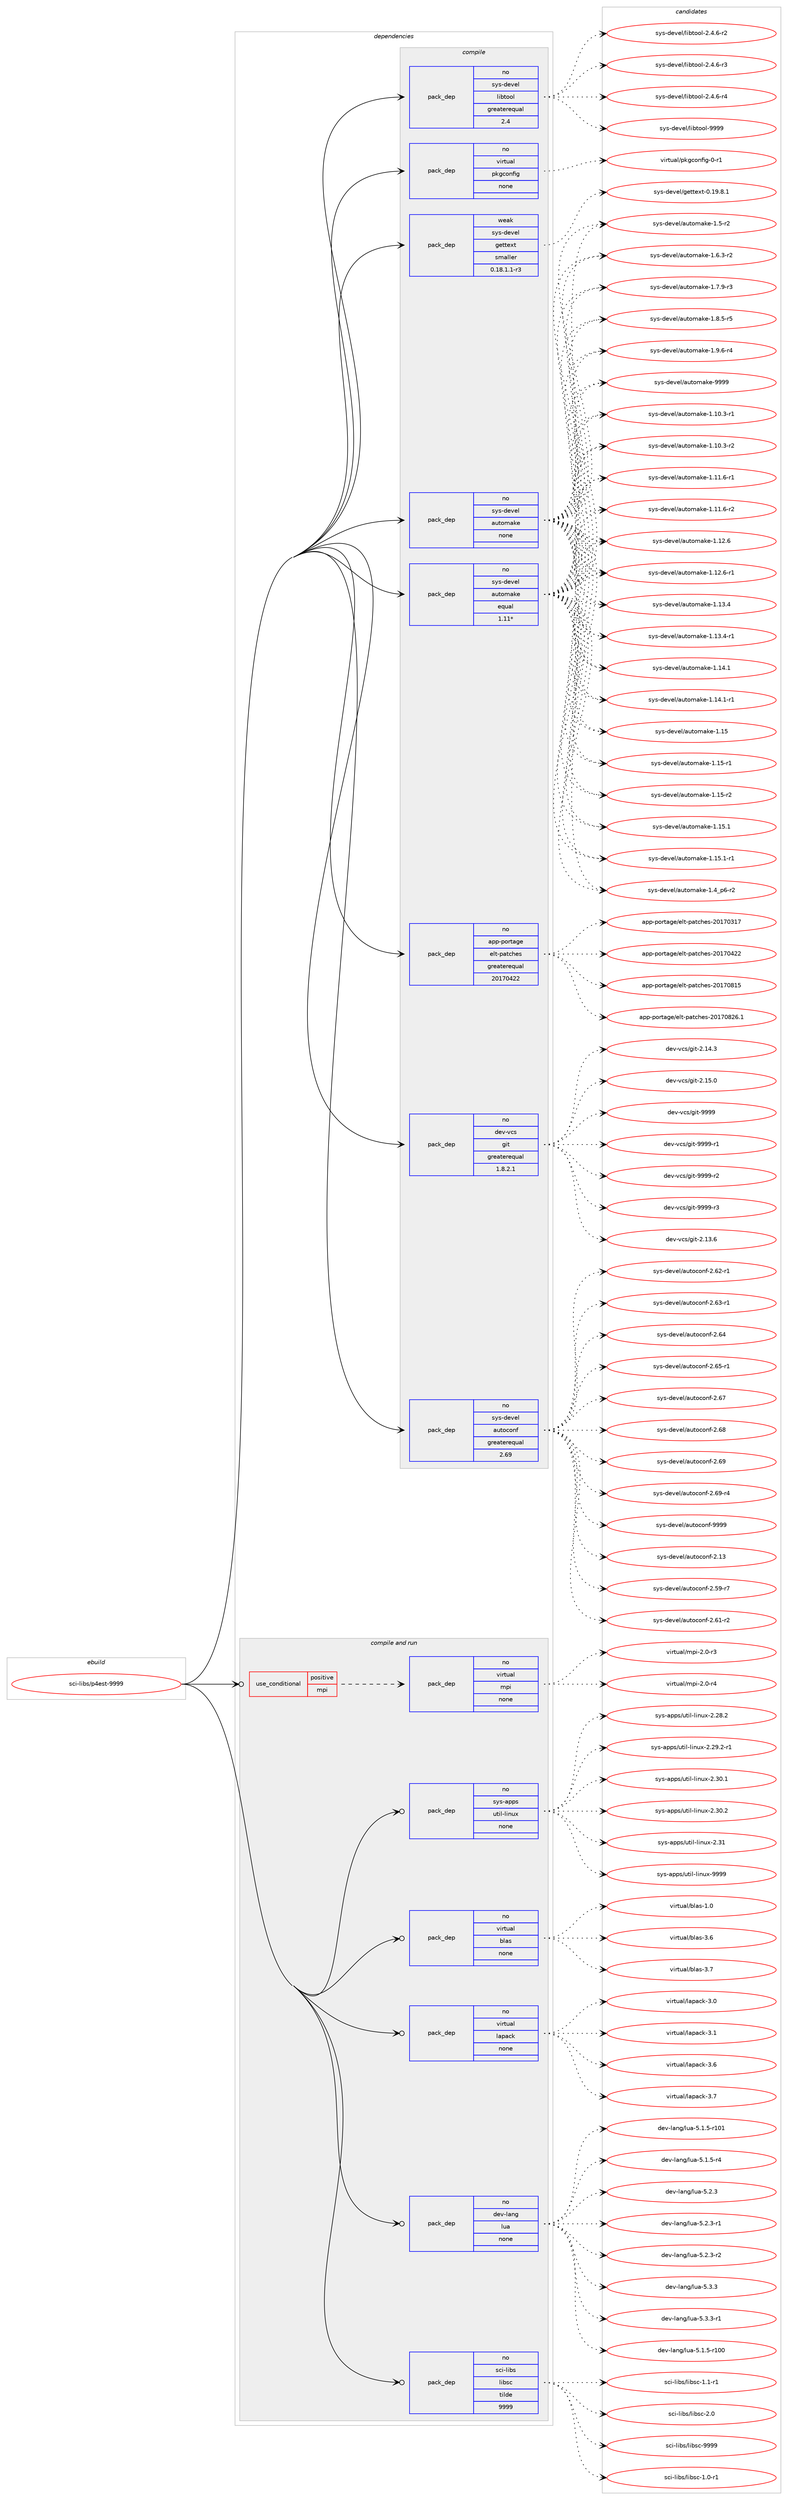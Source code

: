digraph prolog {

# *************
# Graph options
# *************

newrank=true;
concentrate=true;
compound=true;
graph [rankdir=LR,fontname=Helvetica,fontsize=10,ranksep=1.5];#, ranksep=2.5, nodesep=0.2];
edge  [arrowhead=vee];
node  [fontname=Helvetica,fontsize=10];

# **********
# The ebuild
# **********

subgraph cluster_leftcol {
color=gray;
rank=same;
label=<<i>ebuild</i>>;
id [label="sci-libs/p4est-9999", color=red, width=4, href="../sci-libs/p4est-9999.svg"];
}

# ****************
# The dependencies
# ****************

subgraph cluster_midcol {
color=gray;
label=<<i>dependencies</i>>;
subgraph cluster_compile {
fillcolor="#eeeeee";
style=filled;
label=<<i>compile</i>>;
subgraph pack334287 {
dependency453096 [label=<<TABLE BORDER="0" CELLBORDER="1" CELLSPACING="0" CELLPADDING="4" WIDTH="220"><TR><TD ROWSPAN="6" CELLPADDING="30">pack_dep</TD></TR><TR><TD WIDTH="110">no</TD></TR><TR><TD>app-portage</TD></TR><TR><TD>elt-patches</TD></TR><TR><TD>greaterequal</TD></TR><TR><TD>20170422</TD></TR></TABLE>>, shape=none, color=blue];
}
id:e -> dependency453096:w [weight=20,style="solid",arrowhead="vee"];
subgraph pack334288 {
dependency453097 [label=<<TABLE BORDER="0" CELLBORDER="1" CELLSPACING="0" CELLPADDING="4" WIDTH="220"><TR><TD ROWSPAN="6" CELLPADDING="30">pack_dep</TD></TR><TR><TD WIDTH="110">no</TD></TR><TR><TD>dev-vcs</TD></TR><TR><TD>git</TD></TR><TR><TD>greaterequal</TD></TR><TR><TD>1.8.2.1</TD></TR></TABLE>>, shape=none, color=blue];
}
id:e -> dependency453097:w [weight=20,style="solid",arrowhead="vee"];
subgraph pack334289 {
dependency453098 [label=<<TABLE BORDER="0" CELLBORDER="1" CELLSPACING="0" CELLPADDING="4" WIDTH="220"><TR><TD ROWSPAN="6" CELLPADDING="30">pack_dep</TD></TR><TR><TD WIDTH="110">no</TD></TR><TR><TD>sys-devel</TD></TR><TR><TD>autoconf</TD></TR><TR><TD>greaterequal</TD></TR><TR><TD>2.69</TD></TR></TABLE>>, shape=none, color=blue];
}
id:e -> dependency453098:w [weight=20,style="solid",arrowhead="vee"];
subgraph pack334290 {
dependency453099 [label=<<TABLE BORDER="0" CELLBORDER="1" CELLSPACING="0" CELLPADDING="4" WIDTH="220"><TR><TD ROWSPAN="6" CELLPADDING="30">pack_dep</TD></TR><TR><TD WIDTH="110">no</TD></TR><TR><TD>sys-devel</TD></TR><TR><TD>automake</TD></TR><TR><TD>equal</TD></TR><TR><TD>1.11*</TD></TR></TABLE>>, shape=none, color=blue];
}
id:e -> dependency453099:w [weight=20,style="solid",arrowhead="vee"];
subgraph pack334291 {
dependency453100 [label=<<TABLE BORDER="0" CELLBORDER="1" CELLSPACING="0" CELLPADDING="4" WIDTH="220"><TR><TD ROWSPAN="6" CELLPADDING="30">pack_dep</TD></TR><TR><TD WIDTH="110">no</TD></TR><TR><TD>sys-devel</TD></TR><TR><TD>automake</TD></TR><TR><TD>none</TD></TR><TR><TD></TD></TR></TABLE>>, shape=none, color=blue];
}
id:e -> dependency453100:w [weight=20,style="solid",arrowhead="vee"];
subgraph pack334292 {
dependency453101 [label=<<TABLE BORDER="0" CELLBORDER="1" CELLSPACING="0" CELLPADDING="4" WIDTH="220"><TR><TD ROWSPAN="6" CELLPADDING="30">pack_dep</TD></TR><TR><TD WIDTH="110">no</TD></TR><TR><TD>sys-devel</TD></TR><TR><TD>libtool</TD></TR><TR><TD>greaterequal</TD></TR><TR><TD>2.4</TD></TR></TABLE>>, shape=none, color=blue];
}
id:e -> dependency453101:w [weight=20,style="solid",arrowhead="vee"];
subgraph pack334293 {
dependency453102 [label=<<TABLE BORDER="0" CELLBORDER="1" CELLSPACING="0" CELLPADDING="4" WIDTH="220"><TR><TD ROWSPAN="6" CELLPADDING="30">pack_dep</TD></TR><TR><TD WIDTH="110">no</TD></TR><TR><TD>virtual</TD></TR><TR><TD>pkgconfig</TD></TR><TR><TD>none</TD></TR><TR><TD></TD></TR></TABLE>>, shape=none, color=blue];
}
id:e -> dependency453102:w [weight=20,style="solid",arrowhead="vee"];
subgraph pack334294 {
dependency453103 [label=<<TABLE BORDER="0" CELLBORDER="1" CELLSPACING="0" CELLPADDING="4" WIDTH="220"><TR><TD ROWSPAN="6" CELLPADDING="30">pack_dep</TD></TR><TR><TD WIDTH="110">weak</TD></TR><TR><TD>sys-devel</TD></TR><TR><TD>gettext</TD></TR><TR><TD>smaller</TD></TR><TR><TD>0.18.1.1-r3</TD></TR></TABLE>>, shape=none, color=blue];
}
id:e -> dependency453103:w [weight=20,style="solid",arrowhead="vee"];
}
subgraph cluster_compileandrun {
fillcolor="#eeeeee";
style=filled;
label=<<i>compile and run</i>>;
subgraph cond110888 {
dependency453104 [label=<<TABLE BORDER="0" CELLBORDER="1" CELLSPACING="0" CELLPADDING="4"><TR><TD ROWSPAN="3" CELLPADDING="10">use_conditional</TD></TR><TR><TD>positive</TD></TR><TR><TD>mpi</TD></TR></TABLE>>, shape=none, color=red];
subgraph pack334295 {
dependency453105 [label=<<TABLE BORDER="0" CELLBORDER="1" CELLSPACING="0" CELLPADDING="4" WIDTH="220"><TR><TD ROWSPAN="6" CELLPADDING="30">pack_dep</TD></TR><TR><TD WIDTH="110">no</TD></TR><TR><TD>virtual</TD></TR><TR><TD>mpi</TD></TR><TR><TD>none</TD></TR><TR><TD></TD></TR></TABLE>>, shape=none, color=blue];
}
dependency453104:e -> dependency453105:w [weight=20,style="dashed",arrowhead="vee"];
}
id:e -> dependency453104:w [weight=20,style="solid",arrowhead="odotvee"];
subgraph pack334296 {
dependency453106 [label=<<TABLE BORDER="0" CELLBORDER="1" CELLSPACING="0" CELLPADDING="4" WIDTH="220"><TR><TD ROWSPAN="6" CELLPADDING="30">pack_dep</TD></TR><TR><TD WIDTH="110">no</TD></TR><TR><TD>dev-lang</TD></TR><TR><TD>lua</TD></TR><TR><TD>none</TD></TR><TR><TD></TD></TR></TABLE>>, shape=none, color=blue];
}
id:e -> dependency453106:w [weight=20,style="solid",arrowhead="odotvee"];
subgraph pack334297 {
dependency453107 [label=<<TABLE BORDER="0" CELLBORDER="1" CELLSPACING="0" CELLPADDING="4" WIDTH="220"><TR><TD ROWSPAN="6" CELLPADDING="30">pack_dep</TD></TR><TR><TD WIDTH="110">no</TD></TR><TR><TD>sci-libs</TD></TR><TR><TD>libsc</TD></TR><TR><TD>tilde</TD></TR><TR><TD>9999</TD></TR></TABLE>>, shape=none, color=blue];
}
id:e -> dependency453107:w [weight=20,style="solid",arrowhead="odotvee"];
subgraph pack334298 {
dependency453108 [label=<<TABLE BORDER="0" CELLBORDER="1" CELLSPACING="0" CELLPADDING="4" WIDTH="220"><TR><TD ROWSPAN="6" CELLPADDING="30">pack_dep</TD></TR><TR><TD WIDTH="110">no</TD></TR><TR><TD>sys-apps</TD></TR><TR><TD>util-linux</TD></TR><TR><TD>none</TD></TR><TR><TD></TD></TR></TABLE>>, shape=none, color=blue];
}
id:e -> dependency453108:w [weight=20,style="solid",arrowhead="odotvee"];
subgraph pack334299 {
dependency453109 [label=<<TABLE BORDER="0" CELLBORDER="1" CELLSPACING="0" CELLPADDING="4" WIDTH="220"><TR><TD ROWSPAN="6" CELLPADDING="30">pack_dep</TD></TR><TR><TD WIDTH="110">no</TD></TR><TR><TD>virtual</TD></TR><TR><TD>blas</TD></TR><TR><TD>none</TD></TR><TR><TD></TD></TR></TABLE>>, shape=none, color=blue];
}
id:e -> dependency453109:w [weight=20,style="solid",arrowhead="odotvee"];
subgraph pack334300 {
dependency453110 [label=<<TABLE BORDER="0" CELLBORDER="1" CELLSPACING="0" CELLPADDING="4" WIDTH="220"><TR><TD ROWSPAN="6" CELLPADDING="30">pack_dep</TD></TR><TR><TD WIDTH="110">no</TD></TR><TR><TD>virtual</TD></TR><TR><TD>lapack</TD></TR><TR><TD>none</TD></TR><TR><TD></TD></TR></TABLE>>, shape=none, color=blue];
}
id:e -> dependency453110:w [weight=20,style="solid",arrowhead="odotvee"];
}
subgraph cluster_run {
fillcolor="#eeeeee";
style=filled;
label=<<i>run</i>>;
}
}

# **************
# The candidates
# **************

subgraph cluster_choices {
rank=same;
color=gray;
label=<<i>candidates</i>>;

subgraph choice334287 {
color=black;
nodesep=1;
choice97112112451121111141169710310147101108116451129711699104101115455048495548514955 [label="app-portage/elt-patches-20170317", color=red, width=4,href="../app-portage/elt-patches-20170317.svg"];
choice97112112451121111141169710310147101108116451129711699104101115455048495548525050 [label="app-portage/elt-patches-20170422", color=red, width=4,href="../app-portage/elt-patches-20170422.svg"];
choice97112112451121111141169710310147101108116451129711699104101115455048495548564953 [label="app-portage/elt-patches-20170815", color=red, width=4,href="../app-portage/elt-patches-20170815.svg"];
choice971121124511211111411697103101471011081164511297116991041011154550484955485650544649 [label="app-portage/elt-patches-20170826.1", color=red, width=4,href="../app-portage/elt-patches-20170826.1.svg"];
dependency453096:e -> choice97112112451121111141169710310147101108116451129711699104101115455048495548514955:w [style=dotted,weight="100"];
dependency453096:e -> choice97112112451121111141169710310147101108116451129711699104101115455048495548525050:w [style=dotted,weight="100"];
dependency453096:e -> choice97112112451121111141169710310147101108116451129711699104101115455048495548564953:w [style=dotted,weight="100"];
dependency453096:e -> choice971121124511211111411697103101471011081164511297116991041011154550484955485650544649:w [style=dotted,weight="100"];
}
subgraph choice334288 {
color=black;
nodesep=1;
choice10010111845118991154710310511645504649514654 [label="dev-vcs/git-2.13.6", color=red, width=4,href="../dev-vcs/git-2.13.6.svg"];
choice10010111845118991154710310511645504649524651 [label="dev-vcs/git-2.14.3", color=red, width=4,href="../dev-vcs/git-2.14.3.svg"];
choice10010111845118991154710310511645504649534648 [label="dev-vcs/git-2.15.0", color=red, width=4,href="../dev-vcs/git-2.15.0.svg"];
choice1001011184511899115471031051164557575757 [label="dev-vcs/git-9999", color=red, width=4,href="../dev-vcs/git-9999.svg"];
choice10010111845118991154710310511645575757574511449 [label="dev-vcs/git-9999-r1", color=red, width=4,href="../dev-vcs/git-9999-r1.svg"];
choice10010111845118991154710310511645575757574511450 [label="dev-vcs/git-9999-r2", color=red, width=4,href="../dev-vcs/git-9999-r2.svg"];
choice10010111845118991154710310511645575757574511451 [label="dev-vcs/git-9999-r3", color=red, width=4,href="../dev-vcs/git-9999-r3.svg"];
dependency453097:e -> choice10010111845118991154710310511645504649514654:w [style=dotted,weight="100"];
dependency453097:e -> choice10010111845118991154710310511645504649524651:w [style=dotted,weight="100"];
dependency453097:e -> choice10010111845118991154710310511645504649534648:w [style=dotted,weight="100"];
dependency453097:e -> choice1001011184511899115471031051164557575757:w [style=dotted,weight="100"];
dependency453097:e -> choice10010111845118991154710310511645575757574511449:w [style=dotted,weight="100"];
dependency453097:e -> choice10010111845118991154710310511645575757574511450:w [style=dotted,weight="100"];
dependency453097:e -> choice10010111845118991154710310511645575757574511451:w [style=dotted,weight="100"];
}
subgraph choice334289 {
color=black;
nodesep=1;
choice115121115451001011181011084797117116111991111101024550464951 [label="sys-devel/autoconf-2.13", color=red, width=4,href="../sys-devel/autoconf-2.13.svg"];
choice1151211154510010111810110847971171161119911111010245504653574511455 [label="sys-devel/autoconf-2.59-r7", color=red, width=4,href="../sys-devel/autoconf-2.59-r7.svg"];
choice1151211154510010111810110847971171161119911111010245504654494511450 [label="sys-devel/autoconf-2.61-r2", color=red, width=4,href="../sys-devel/autoconf-2.61-r2.svg"];
choice1151211154510010111810110847971171161119911111010245504654504511449 [label="sys-devel/autoconf-2.62-r1", color=red, width=4,href="../sys-devel/autoconf-2.62-r1.svg"];
choice1151211154510010111810110847971171161119911111010245504654514511449 [label="sys-devel/autoconf-2.63-r1", color=red, width=4,href="../sys-devel/autoconf-2.63-r1.svg"];
choice115121115451001011181011084797117116111991111101024550465452 [label="sys-devel/autoconf-2.64", color=red, width=4,href="../sys-devel/autoconf-2.64.svg"];
choice1151211154510010111810110847971171161119911111010245504654534511449 [label="sys-devel/autoconf-2.65-r1", color=red, width=4,href="../sys-devel/autoconf-2.65-r1.svg"];
choice115121115451001011181011084797117116111991111101024550465455 [label="sys-devel/autoconf-2.67", color=red, width=4,href="../sys-devel/autoconf-2.67.svg"];
choice115121115451001011181011084797117116111991111101024550465456 [label="sys-devel/autoconf-2.68", color=red, width=4,href="../sys-devel/autoconf-2.68.svg"];
choice115121115451001011181011084797117116111991111101024550465457 [label="sys-devel/autoconf-2.69", color=red, width=4,href="../sys-devel/autoconf-2.69.svg"];
choice1151211154510010111810110847971171161119911111010245504654574511452 [label="sys-devel/autoconf-2.69-r4", color=red, width=4,href="../sys-devel/autoconf-2.69-r4.svg"];
choice115121115451001011181011084797117116111991111101024557575757 [label="sys-devel/autoconf-9999", color=red, width=4,href="../sys-devel/autoconf-9999.svg"];
dependency453098:e -> choice115121115451001011181011084797117116111991111101024550464951:w [style=dotted,weight="100"];
dependency453098:e -> choice1151211154510010111810110847971171161119911111010245504653574511455:w [style=dotted,weight="100"];
dependency453098:e -> choice1151211154510010111810110847971171161119911111010245504654494511450:w [style=dotted,weight="100"];
dependency453098:e -> choice1151211154510010111810110847971171161119911111010245504654504511449:w [style=dotted,weight="100"];
dependency453098:e -> choice1151211154510010111810110847971171161119911111010245504654514511449:w [style=dotted,weight="100"];
dependency453098:e -> choice115121115451001011181011084797117116111991111101024550465452:w [style=dotted,weight="100"];
dependency453098:e -> choice1151211154510010111810110847971171161119911111010245504654534511449:w [style=dotted,weight="100"];
dependency453098:e -> choice115121115451001011181011084797117116111991111101024550465455:w [style=dotted,weight="100"];
dependency453098:e -> choice115121115451001011181011084797117116111991111101024550465456:w [style=dotted,weight="100"];
dependency453098:e -> choice115121115451001011181011084797117116111991111101024550465457:w [style=dotted,weight="100"];
dependency453098:e -> choice1151211154510010111810110847971171161119911111010245504654574511452:w [style=dotted,weight="100"];
dependency453098:e -> choice115121115451001011181011084797117116111991111101024557575757:w [style=dotted,weight="100"];
}
subgraph choice334290 {
color=black;
nodesep=1;
choice11512111545100101118101108479711711611110997107101454946494846514511449 [label="sys-devel/automake-1.10.3-r1", color=red, width=4,href="../sys-devel/automake-1.10.3-r1.svg"];
choice11512111545100101118101108479711711611110997107101454946494846514511450 [label="sys-devel/automake-1.10.3-r2", color=red, width=4,href="../sys-devel/automake-1.10.3-r2.svg"];
choice11512111545100101118101108479711711611110997107101454946494946544511449 [label="sys-devel/automake-1.11.6-r1", color=red, width=4,href="../sys-devel/automake-1.11.6-r1.svg"];
choice11512111545100101118101108479711711611110997107101454946494946544511450 [label="sys-devel/automake-1.11.6-r2", color=red, width=4,href="../sys-devel/automake-1.11.6-r2.svg"];
choice1151211154510010111810110847971171161111099710710145494649504654 [label="sys-devel/automake-1.12.6", color=red, width=4,href="../sys-devel/automake-1.12.6.svg"];
choice11512111545100101118101108479711711611110997107101454946495046544511449 [label="sys-devel/automake-1.12.6-r1", color=red, width=4,href="../sys-devel/automake-1.12.6-r1.svg"];
choice1151211154510010111810110847971171161111099710710145494649514652 [label="sys-devel/automake-1.13.4", color=red, width=4,href="../sys-devel/automake-1.13.4.svg"];
choice11512111545100101118101108479711711611110997107101454946495146524511449 [label="sys-devel/automake-1.13.4-r1", color=red, width=4,href="../sys-devel/automake-1.13.4-r1.svg"];
choice1151211154510010111810110847971171161111099710710145494649524649 [label="sys-devel/automake-1.14.1", color=red, width=4,href="../sys-devel/automake-1.14.1.svg"];
choice11512111545100101118101108479711711611110997107101454946495246494511449 [label="sys-devel/automake-1.14.1-r1", color=red, width=4,href="../sys-devel/automake-1.14.1-r1.svg"];
choice115121115451001011181011084797117116111109971071014549464953 [label="sys-devel/automake-1.15", color=red, width=4,href="../sys-devel/automake-1.15.svg"];
choice1151211154510010111810110847971171161111099710710145494649534511449 [label="sys-devel/automake-1.15-r1", color=red, width=4,href="../sys-devel/automake-1.15-r1.svg"];
choice1151211154510010111810110847971171161111099710710145494649534511450 [label="sys-devel/automake-1.15-r2", color=red, width=4,href="../sys-devel/automake-1.15-r2.svg"];
choice1151211154510010111810110847971171161111099710710145494649534649 [label="sys-devel/automake-1.15.1", color=red, width=4,href="../sys-devel/automake-1.15.1.svg"];
choice11512111545100101118101108479711711611110997107101454946495346494511449 [label="sys-devel/automake-1.15.1-r1", color=red, width=4,href="../sys-devel/automake-1.15.1-r1.svg"];
choice115121115451001011181011084797117116111109971071014549465295112544511450 [label="sys-devel/automake-1.4_p6-r2", color=red, width=4,href="../sys-devel/automake-1.4_p6-r2.svg"];
choice11512111545100101118101108479711711611110997107101454946534511450 [label="sys-devel/automake-1.5-r2", color=red, width=4,href="../sys-devel/automake-1.5-r2.svg"];
choice115121115451001011181011084797117116111109971071014549465446514511450 [label="sys-devel/automake-1.6.3-r2", color=red, width=4,href="../sys-devel/automake-1.6.3-r2.svg"];
choice115121115451001011181011084797117116111109971071014549465546574511451 [label="sys-devel/automake-1.7.9-r3", color=red, width=4,href="../sys-devel/automake-1.7.9-r3.svg"];
choice115121115451001011181011084797117116111109971071014549465646534511453 [label="sys-devel/automake-1.8.5-r5", color=red, width=4,href="../sys-devel/automake-1.8.5-r5.svg"];
choice115121115451001011181011084797117116111109971071014549465746544511452 [label="sys-devel/automake-1.9.6-r4", color=red, width=4,href="../sys-devel/automake-1.9.6-r4.svg"];
choice115121115451001011181011084797117116111109971071014557575757 [label="sys-devel/automake-9999", color=red, width=4,href="../sys-devel/automake-9999.svg"];
dependency453099:e -> choice11512111545100101118101108479711711611110997107101454946494846514511449:w [style=dotted,weight="100"];
dependency453099:e -> choice11512111545100101118101108479711711611110997107101454946494846514511450:w [style=dotted,weight="100"];
dependency453099:e -> choice11512111545100101118101108479711711611110997107101454946494946544511449:w [style=dotted,weight="100"];
dependency453099:e -> choice11512111545100101118101108479711711611110997107101454946494946544511450:w [style=dotted,weight="100"];
dependency453099:e -> choice1151211154510010111810110847971171161111099710710145494649504654:w [style=dotted,weight="100"];
dependency453099:e -> choice11512111545100101118101108479711711611110997107101454946495046544511449:w [style=dotted,weight="100"];
dependency453099:e -> choice1151211154510010111810110847971171161111099710710145494649514652:w [style=dotted,weight="100"];
dependency453099:e -> choice11512111545100101118101108479711711611110997107101454946495146524511449:w [style=dotted,weight="100"];
dependency453099:e -> choice1151211154510010111810110847971171161111099710710145494649524649:w [style=dotted,weight="100"];
dependency453099:e -> choice11512111545100101118101108479711711611110997107101454946495246494511449:w [style=dotted,weight="100"];
dependency453099:e -> choice115121115451001011181011084797117116111109971071014549464953:w [style=dotted,weight="100"];
dependency453099:e -> choice1151211154510010111810110847971171161111099710710145494649534511449:w [style=dotted,weight="100"];
dependency453099:e -> choice1151211154510010111810110847971171161111099710710145494649534511450:w [style=dotted,weight="100"];
dependency453099:e -> choice1151211154510010111810110847971171161111099710710145494649534649:w [style=dotted,weight="100"];
dependency453099:e -> choice11512111545100101118101108479711711611110997107101454946495346494511449:w [style=dotted,weight="100"];
dependency453099:e -> choice115121115451001011181011084797117116111109971071014549465295112544511450:w [style=dotted,weight="100"];
dependency453099:e -> choice11512111545100101118101108479711711611110997107101454946534511450:w [style=dotted,weight="100"];
dependency453099:e -> choice115121115451001011181011084797117116111109971071014549465446514511450:w [style=dotted,weight="100"];
dependency453099:e -> choice115121115451001011181011084797117116111109971071014549465546574511451:w [style=dotted,weight="100"];
dependency453099:e -> choice115121115451001011181011084797117116111109971071014549465646534511453:w [style=dotted,weight="100"];
dependency453099:e -> choice115121115451001011181011084797117116111109971071014549465746544511452:w [style=dotted,weight="100"];
dependency453099:e -> choice115121115451001011181011084797117116111109971071014557575757:w [style=dotted,weight="100"];
}
subgraph choice334291 {
color=black;
nodesep=1;
choice11512111545100101118101108479711711611110997107101454946494846514511449 [label="sys-devel/automake-1.10.3-r1", color=red, width=4,href="../sys-devel/automake-1.10.3-r1.svg"];
choice11512111545100101118101108479711711611110997107101454946494846514511450 [label="sys-devel/automake-1.10.3-r2", color=red, width=4,href="../sys-devel/automake-1.10.3-r2.svg"];
choice11512111545100101118101108479711711611110997107101454946494946544511449 [label="sys-devel/automake-1.11.6-r1", color=red, width=4,href="../sys-devel/automake-1.11.6-r1.svg"];
choice11512111545100101118101108479711711611110997107101454946494946544511450 [label="sys-devel/automake-1.11.6-r2", color=red, width=4,href="../sys-devel/automake-1.11.6-r2.svg"];
choice1151211154510010111810110847971171161111099710710145494649504654 [label="sys-devel/automake-1.12.6", color=red, width=4,href="../sys-devel/automake-1.12.6.svg"];
choice11512111545100101118101108479711711611110997107101454946495046544511449 [label="sys-devel/automake-1.12.6-r1", color=red, width=4,href="../sys-devel/automake-1.12.6-r1.svg"];
choice1151211154510010111810110847971171161111099710710145494649514652 [label="sys-devel/automake-1.13.4", color=red, width=4,href="../sys-devel/automake-1.13.4.svg"];
choice11512111545100101118101108479711711611110997107101454946495146524511449 [label="sys-devel/automake-1.13.4-r1", color=red, width=4,href="../sys-devel/automake-1.13.4-r1.svg"];
choice1151211154510010111810110847971171161111099710710145494649524649 [label="sys-devel/automake-1.14.1", color=red, width=4,href="../sys-devel/automake-1.14.1.svg"];
choice11512111545100101118101108479711711611110997107101454946495246494511449 [label="sys-devel/automake-1.14.1-r1", color=red, width=4,href="../sys-devel/automake-1.14.1-r1.svg"];
choice115121115451001011181011084797117116111109971071014549464953 [label="sys-devel/automake-1.15", color=red, width=4,href="../sys-devel/automake-1.15.svg"];
choice1151211154510010111810110847971171161111099710710145494649534511449 [label="sys-devel/automake-1.15-r1", color=red, width=4,href="../sys-devel/automake-1.15-r1.svg"];
choice1151211154510010111810110847971171161111099710710145494649534511450 [label="sys-devel/automake-1.15-r2", color=red, width=4,href="../sys-devel/automake-1.15-r2.svg"];
choice1151211154510010111810110847971171161111099710710145494649534649 [label="sys-devel/automake-1.15.1", color=red, width=4,href="../sys-devel/automake-1.15.1.svg"];
choice11512111545100101118101108479711711611110997107101454946495346494511449 [label="sys-devel/automake-1.15.1-r1", color=red, width=4,href="../sys-devel/automake-1.15.1-r1.svg"];
choice115121115451001011181011084797117116111109971071014549465295112544511450 [label="sys-devel/automake-1.4_p6-r2", color=red, width=4,href="../sys-devel/automake-1.4_p6-r2.svg"];
choice11512111545100101118101108479711711611110997107101454946534511450 [label="sys-devel/automake-1.5-r2", color=red, width=4,href="../sys-devel/automake-1.5-r2.svg"];
choice115121115451001011181011084797117116111109971071014549465446514511450 [label="sys-devel/automake-1.6.3-r2", color=red, width=4,href="../sys-devel/automake-1.6.3-r2.svg"];
choice115121115451001011181011084797117116111109971071014549465546574511451 [label="sys-devel/automake-1.7.9-r3", color=red, width=4,href="../sys-devel/automake-1.7.9-r3.svg"];
choice115121115451001011181011084797117116111109971071014549465646534511453 [label="sys-devel/automake-1.8.5-r5", color=red, width=4,href="../sys-devel/automake-1.8.5-r5.svg"];
choice115121115451001011181011084797117116111109971071014549465746544511452 [label="sys-devel/automake-1.9.6-r4", color=red, width=4,href="../sys-devel/automake-1.9.6-r4.svg"];
choice115121115451001011181011084797117116111109971071014557575757 [label="sys-devel/automake-9999", color=red, width=4,href="../sys-devel/automake-9999.svg"];
dependency453100:e -> choice11512111545100101118101108479711711611110997107101454946494846514511449:w [style=dotted,weight="100"];
dependency453100:e -> choice11512111545100101118101108479711711611110997107101454946494846514511450:w [style=dotted,weight="100"];
dependency453100:e -> choice11512111545100101118101108479711711611110997107101454946494946544511449:w [style=dotted,weight="100"];
dependency453100:e -> choice11512111545100101118101108479711711611110997107101454946494946544511450:w [style=dotted,weight="100"];
dependency453100:e -> choice1151211154510010111810110847971171161111099710710145494649504654:w [style=dotted,weight="100"];
dependency453100:e -> choice11512111545100101118101108479711711611110997107101454946495046544511449:w [style=dotted,weight="100"];
dependency453100:e -> choice1151211154510010111810110847971171161111099710710145494649514652:w [style=dotted,weight="100"];
dependency453100:e -> choice11512111545100101118101108479711711611110997107101454946495146524511449:w [style=dotted,weight="100"];
dependency453100:e -> choice1151211154510010111810110847971171161111099710710145494649524649:w [style=dotted,weight="100"];
dependency453100:e -> choice11512111545100101118101108479711711611110997107101454946495246494511449:w [style=dotted,weight="100"];
dependency453100:e -> choice115121115451001011181011084797117116111109971071014549464953:w [style=dotted,weight="100"];
dependency453100:e -> choice1151211154510010111810110847971171161111099710710145494649534511449:w [style=dotted,weight="100"];
dependency453100:e -> choice1151211154510010111810110847971171161111099710710145494649534511450:w [style=dotted,weight="100"];
dependency453100:e -> choice1151211154510010111810110847971171161111099710710145494649534649:w [style=dotted,weight="100"];
dependency453100:e -> choice11512111545100101118101108479711711611110997107101454946495346494511449:w [style=dotted,weight="100"];
dependency453100:e -> choice115121115451001011181011084797117116111109971071014549465295112544511450:w [style=dotted,weight="100"];
dependency453100:e -> choice11512111545100101118101108479711711611110997107101454946534511450:w [style=dotted,weight="100"];
dependency453100:e -> choice115121115451001011181011084797117116111109971071014549465446514511450:w [style=dotted,weight="100"];
dependency453100:e -> choice115121115451001011181011084797117116111109971071014549465546574511451:w [style=dotted,weight="100"];
dependency453100:e -> choice115121115451001011181011084797117116111109971071014549465646534511453:w [style=dotted,weight="100"];
dependency453100:e -> choice115121115451001011181011084797117116111109971071014549465746544511452:w [style=dotted,weight="100"];
dependency453100:e -> choice115121115451001011181011084797117116111109971071014557575757:w [style=dotted,weight="100"];
}
subgraph choice334292 {
color=black;
nodesep=1;
choice1151211154510010111810110847108105981161111111084550465246544511450 [label="sys-devel/libtool-2.4.6-r2", color=red, width=4,href="../sys-devel/libtool-2.4.6-r2.svg"];
choice1151211154510010111810110847108105981161111111084550465246544511451 [label="sys-devel/libtool-2.4.6-r3", color=red, width=4,href="../sys-devel/libtool-2.4.6-r3.svg"];
choice1151211154510010111810110847108105981161111111084550465246544511452 [label="sys-devel/libtool-2.4.6-r4", color=red, width=4,href="../sys-devel/libtool-2.4.6-r4.svg"];
choice1151211154510010111810110847108105981161111111084557575757 [label="sys-devel/libtool-9999", color=red, width=4,href="../sys-devel/libtool-9999.svg"];
dependency453101:e -> choice1151211154510010111810110847108105981161111111084550465246544511450:w [style=dotted,weight="100"];
dependency453101:e -> choice1151211154510010111810110847108105981161111111084550465246544511451:w [style=dotted,weight="100"];
dependency453101:e -> choice1151211154510010111810110847108105981161111111084550465246544511452:w [style=dotted,weight="100"];
dependency453101:e -> choice1151211154510010111810110847108105981161111111084557575757:w [style=dotted,weight="100"];
}
subgraph choice334293 {
color=black;
nodesep=1;
choice11810511411611797108471121071039911111010210510345484511449 [label="virtual/pkgconfig-0-r1", color=red, width=4,href="../virtual/pkgconfig-0-r1.svg"];
dependency453102:e -> choice11810511411611797108471121071039911111010210510345484511449:w [style=dotted,weight="100"];
}
subgraph choice334294 {
color=black;
nodesep=1;
choice1151211154510010111810110847103101116116101120116454846495746564649 [label="sys-devel/gettext-0.19.8.1", color=red, width=4,href="../sys-devel/gettext-0.19.8.1.svg"];
dependency453103:e -> choice1151211154510010111810110847103101116116101120116454846495746564649:w [style=dotted,weight="100"];
}
subgraph choice334295 {
color=black;
nodesep=1;
choice1181051141161179710847109112105455046484511451 [label="virtual/mpi-2.0-r3", color=red, width=4,href="../virtual/mpi-2.0-r3.svg"];
choice1181051141161179710847109112105455046484511452 [label="virtual/mpi-2.0-r4", color=red, width=4,href="../virtual/mpi-2.0-r4.svg"];
dependency453105:e -> choice1181051141161179710847109112105455046484511451:w [style=dotted,weight="100"];
dependency453105:e -> choice1181051141161179710847109112105455046484511452:w [style=dotted,weight="100"];
}
subgraph choice334296 {
color=black;
nodesep=1;
choice1001011184510897110103471081179745534649465345114494848 [label="dev-lang/lua-5.1.5-r100", color=red, width=4,href="../dev-lang/lua-5.1.5-r100.svg"];
choice1001011184510897110103471081179745534649465345114494849 [label="dev-lang/lua-5.1.5-r101", color=red, width=4,href="../dev-lang/lua-5.1.5-r101.svg"];
choice100101118451089711010347108117974553464946534511452 [label="dev-lang/lua-5.1.5-r4", color=red, width=4,href="../dev-lang/lua-5.1.5-r4.svg"];
choice10010111845108971101034710811797455346504651 [label="dev-lang/lua-5.2.3", color=red, width=4,href="../dev-lang/lua-5.2.3.svg"];
choice100101118451089711010347108117974553465046514511449 [label="dev-lang/lua-5.2.3-r1", color=red, width=4,href="../dev-lang/lua-5.2.3-r1.svg"];
choice100101118451089711010347108117974553465046514511450 [label="dev-lang/lua-5.2.3-r2", color=red, width=4,href="../dev-lang/lua-5.2.3-r2.svg"];
choice10010111845108971101034710811797455346514651 [label="dev-lang/lua-5.3.3", color=red, width=4,href="../dev-lang/lua-5.3.3.svg"];
choice100101118451089711010347108117974553465146514511449 [label="dev-lang/lua-5.3.3-r1", color=red, width=4,href="../dev-lang/lua-5.3.3-r1.svg"];
dependency453106:e -> choice1001011184510897110103471081179745534649465345114494848:w [style=dotted,weight="100"];
dependency453106:e -> choice1001011184510897110103471081179745534649465345114494849:w [style=dotted,weight="100"];
dependency453106:e -> choice100101118451089711010347108117974553464946534511452:w [style=dotted,weight="100"];
dependency453106:e -> choice10010111845108971101034710811797455346504651:w [style=dotted,weight="100"];
dependency453106:e -> choice100101118451089711010347108117974553465046514511449:w [style=dotted,weight="100"];
dependency453106:e -> choice100101118451089711010347108117974553465046514511450:w [style=dotted,weight="100"];
dependency453106:e -> choice10010111845108971101034710811797455346514651:w [style=dotted,weight="100"];
dependency453106:e -> choice100101118451089711010347108117974553465146514511449:w [style=dotted,weight="100"];
}
subgraph choice334297 {
color=black;
nodesep=1;
choice115991054510810598115471081059811599454946484511449 [label="sci-libs/libsc-1.0-r1", color=red, width=4,href="../sci-libs/libsc-1.0-r1.svg"];
choice115991054510810598115471081059811599454946494511449 [label="sci-libs/libsc-1.1-r1", color=red, width=4,href="../sci-libs/libsc-1.1-r1.svg"];
choice11599105451081059811547108105981159945504648 [label="sci-libs/libsc-2.0", color=red, width=4,href="../sci-libs/libsc-2.0.svg"];
choice1159910545108105981154710810598115994557575757 [label="sci-libs/libsc-9999", color=red, width=4,href="../sci-libs/libsc-9999.svg"];
dependency453107:e -> choice115991054510810598115471081059811599454946484511449:w [style=dotted,weight="100"];
dependency453107:e -> choice115991054510810598115471081059811599454946494511449:w [style=dotted,weight="100"];
dependency453107:e -> choice11599105451081059811547108105981159945504648:w [style=dotted,weight="100"];
dependency453107:e -> choice1159910545108105981154710810598115994557575757:w [style=dotted,weight="100"];
}
subgraph choice334298 {
color=black;
nodesep=1;
choice1151211154597112112115471171161051084510810511011712045504650564650 [label="sys-apps/util-linux-2.28.2", color=red, width=4,href="../sys-apps/util-linux-2.28.2.svg"];
choice11512111545971121121154711711610510845108105110117120455046505746504511449 [label="sys-apps/util-linux-2.29.2-r1", color=red, width=4,href="../sys-apps/util-linux-2.29.2-r1.svg"];
choice1151211154597112112115471171161051084510810511011712045504651484649 [label="sys-apps/util-linux-2.30.1", color=red, width=4,href="../sys-apps/util-linux-2.30.1.svg"];
choice1151211154597112112115471171161051084510810511011712045504651484650 [label="sys-apps/util-linux-2.30.2", color=red, width=4,href="../sys-apps/util-linux-2.30.2.svg"];
choice115121115459711211211547117116105108451081051101171204550465149 [label="sys-apps/util-linux-2.31", color=red, width=4,href="../sys-apps/util-linux-2.31.svg"];
choice115121115459711211211547117116105108451081051101171204557575757 [label="sys-apps/util-linux-9999", color=red, width=4,href="../sys-apps/util-linux-9999.svg"];
dependency453108:e -> choice1151211154597112112115471171161051084510810511011712045504650564650:w [style=dotted,weight="100"];
dependency453108:e -> choice11512111545971121121154711711610510845108105110117120455046505746504511449:w [style=dotted,weight="100"];
dependency453108:e -> choice1151211154597112112115471171161051084510810511011712045504651484649:w [style=dotted,weight="100"];
dependency453108:e -> choice1151211154597112112115471171161051084510810511011712045504651484650:w [style=dotted,weight="100"];
dependency453108:e -> choice115121115459711211211547117116105108451081051101171204550465149:w [style=dotted,weight="100"];
dependency453108:e -> choice115121115459711211211547117116105108451081051101171204557575757:w [style=dotted,weight="100"];
}
subgraph choice334299 {
color=black;
nodesep=1;
choice1181051141161179710847981089711545494648 [label="virtual/blas-1.0", color=red, width=4,href="../virtual/blas-1.0.svg"];
choice1181051141161179710847981089711545514654 [label="virtual/blas-3.6", color=red, width=4,href="../virtual/blas-3.6.svg"];
choice1181051141161179710847981089711545514655 [label="virtual/blas-3.7", color=red, width=4,href="../virtual/blas-3.7.svg"];
dependency453109:e -> choice1181051141161179710847981089711545494648:w [style=dotted,weight="100"];
dependency453109:e -> choice1181051141161179710847981089711545514654:w [style=dotted,weight="100"];
dependency453109:e -> choice1181051141161179710847981089711545514655:w [style=dotted,weight="100"];
}
subgraph choice334300 {
color=black;
nodesep=1;
choice118105114116117971084710897112979910745514648 [label="virtual/lapack-3.0", color=red, width=4,href="../virtual/lapack-3.0.svg"];
choice118105114116117971084710897112979910745514649 [label="virtual/lapack-3.1", color=red, width=4,href="../virtual/lapack-3.1.svg"];
choice118105114116117971084710897112979910745514654 [label="virtual/lapack-3.6", color=red, width=4,href="../virtual/lapack-3.6.svg"];
choice118105114116117971084710897112979910745514655 [label="virtual/lapack-3.7", color=red, width=4,href="../virtual/lapack-3.7.svg"];
dependency453110:e -> choice118105114116117971084710897112979910745514648:w [style=dotted,weight="100"];
dependency453110:e -> choice118105114116117971084710897112979910745514649:w [style=dotted,weight="100"];
dependency453110:e -> choice118105114116117971084710897112979910745514654:w [style=dotted,weight="100"];
dependency453110:e -> choice118105114116117971084710897112979910745514655:w [style=dotted,weight="100"];
}
}

}
